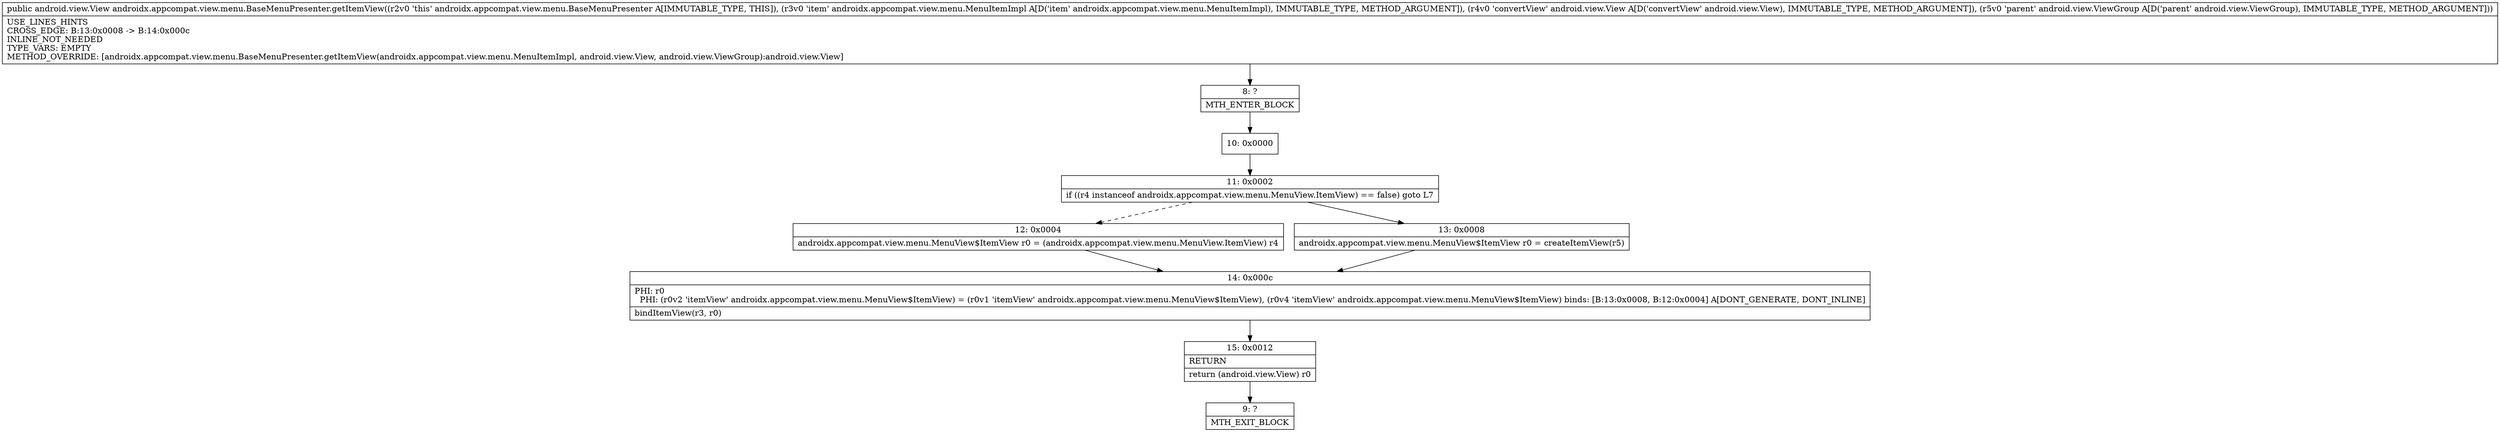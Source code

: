 digraph "CFG forandroidx.appcompat.view.menu.BaseMenuPresenter.getItemView(Landroidx\/appcompat\/view\/menu\/MenuItemImpl;Landroid\/view\/View;Landroid\/view\/ViewGroup;)Landroid\/view\/View;" {
Node_8 [shape=record,label="{8\:\ ?|MTH_ENTER_BLOCK\l}"];
Node_10 [shape=record,label="{10\:\ 0x0000}"];
Node_11 [shape=record,label="{11\:\ 0x0002|if ((r4 instanceof androidx.appcompat.view.menu.MenuView.ItemView) == false) goto L7\l}"];
Node_12 [shape=record,label="{12\:\ 0x0004|androidx.appcompat.view.menu.MenuView$ItemView r0 = (androidx.appcompat.view.menu.MenuView.ItemView) r4\l}"];
Node_14 [shape=record,label="{14\:\ 0x000c|PHI: r0 \l  PHI: (r0v2 'itemView' androidx.appcompat.view.menu.MenuView$ItemView) = (r0v1 'itemView' androidx.appcompat.view.menu.MenuView$ItemView), (r0v4 'itemView' androidx.appcompat.view.menu.MenuView$ItemView) binds: [B:13:0x0008, B:12:0x0004] A[DONT_GENERATE, DONT_INLINE]\l|bindItemView(r3, r0)\l}"];
Node_15 [shape=record,label="{15\:\ 0x0012|RETURN\l|return (android.view.View) r0\l}"];
Node_9 [shape=record,label="{9\:\ ?|MTH_EXIT_BLOCK\l}"];
Node_13 [shape=record,label="{13\:\ 0x0008|androidx.appcompat.view.menu.MenuView$ItemView r0 = createItemView(r5)\l}"];
MethodNode[shape=record,label="{public android.view.View androidx.appcompat.view.menu.BaseMenuPresenter.getItemView((r2v0 'this' androidx.appcompat.view.menu.BaseMenuPresenter A[IMMUTABLE_TYPE, THIS]), (r3v0 'item' androidx.appcompat.view.menu.MenuItemImpl A[D('item' androidx.appcompat.view.menu.MenuItemImpl), IMMUTABLE_TYPE, METHOD_ARGUMENT]), (r4v0 'convertView' android.view.View A[D('convertView' android.view.View), IMMUTABLE_TYPE, METHOD_ARGUMENT]), (r5v0 'parent' android.view.ViewGroup A[D('parent' android.view.ViewGroup), IMMUTABLE_TYPE, METHOD_ARGUMENT]))  | USE_LINES_HINTS\lCROSS_EDGE: B:13:0x0008 \-\> B:14:0x000c\lINLINE_NOT_NEEDED\lTYPE_VARS: EMPTY\lMETHOD_OVERRIDE: [androidx.appcompat.view.menu.BaseMenuPresenter.getItemView(androidx.appcompat.view.menu.MenuItemImpl, android.view.View, android.view.ViewGroup):android.view.View]\l}"];
MethodNode -> Node_8;Node_8 -> Node_10;
Node_10 -> Node_11;
Node_11 -> Node_12[style=dashed];
Node_11 -> Node_13;
Node_12 -> Node_14;
Node_14 -> Node_15;
Node_15 -> Node_9;
Node_13 -> Node_14;
}

